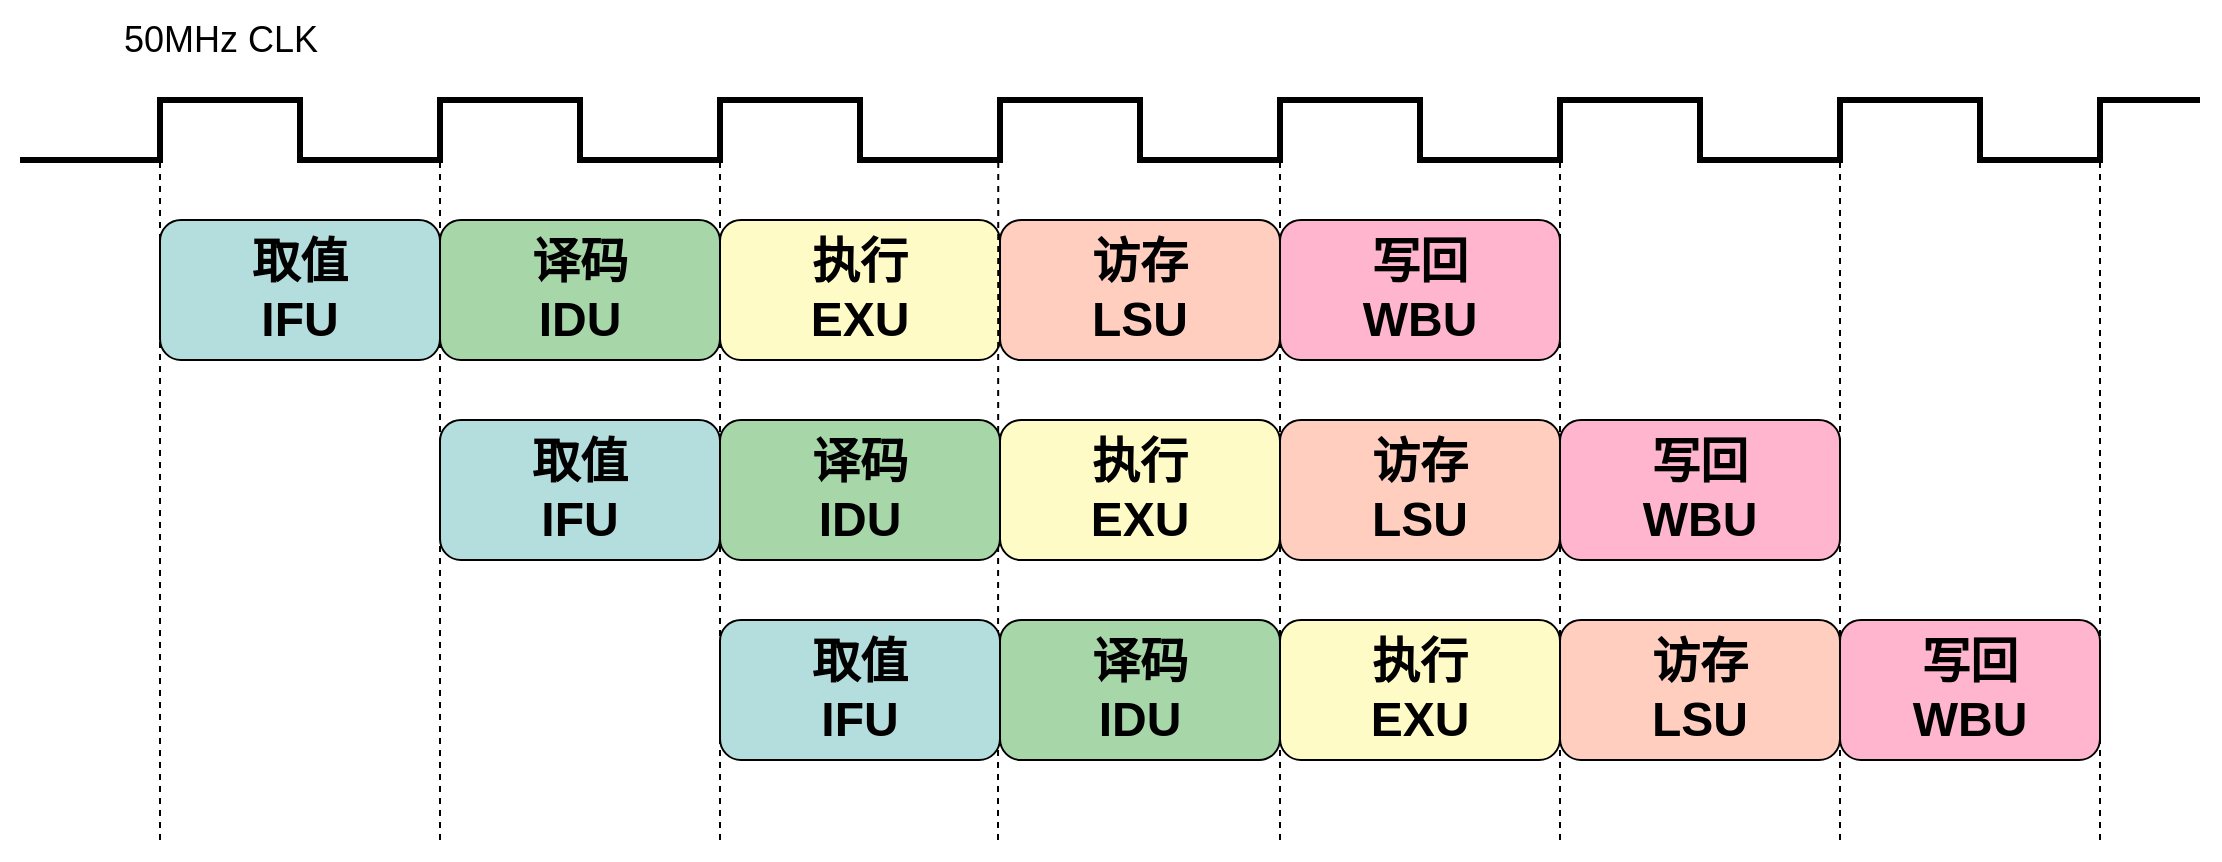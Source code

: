 <mxfile version="24.7.17">
  <diagram name="Page-1" id="LLR8_vKhNIfC2gltgwlN">
    <mxGraphModel dx="1750" dy="1275" grid="1" gridSize="10" guides="1" tooltips="1" connect="1" arrows="1" fold="1" page="1" pageScale="1" pageWidth="850" pageHeight="1100" math="0" shadow="0">
      <root>
        <mxCell id="0" />
        <mxCell id="1" parent="0" />
        <mxCell id="XsAAJI0qWLqSsGH0PPXS-18" value="" style="rounded=0;whiteSpace=wrap;html=1;strokeColor=none;fillColor=none;" parent="1" vertex="1">
          <mxGeometry x="280" y="270" width="1110" height="430" as="geometry" />
        </mxCell>
        <mxCell id="GPnyYZeinDMvyESiXHmM-77" value="&lt;font style=&quot;font-size: 24px;&quot;&gt;&lt;b&gt;取值&lt;/b&gt;&lt;/font&gt;&lt;div&gt;&lt;font style=&quot;font-size: 24px;&quot;&gt;&lt;b&gt;IFU&lt;/b&gt;&lt;/font&gt;&lt;/div&gt;" style="rounded=1;whiteSpace=wrap;html=1;fillColor=#B4DEDD;" parent="1" vertex="1">
          <mxGeometry x="360" y="380" width="140" height="70" as="geometry" />
        </mxCell>
        <mxCell id="GPnyYZeinDMvyESiXHmM-78" value="&lt;font style=&quot;font-size: 24px;&quot;&gt;&lt;b&gt;译码&lt;/b&gt;&lt;/font&gt;&lt;div&gt;&lt;font style=&quot;font-size: 24px;&quot;&gt;&lt;b&gt;IDU&lt;/b&gt;&lt;/font&gt;&lt;/div&gt;" style="rounded=1;whiteSpace=wrap;html=1;fillColor=#A7D6A8;" parent="1" vertex="1">
          <mxGeometry x="500" y="380" width="140" height="70" as="geometry" />
        </mxCell>
        <mxCell id="GPnyYZeinDMvyESiXHmM-79" value="&lt;font style=&quot;font-size: 24px;&quot;&gt;&lt;b style=&quot;&quot;&gt;执行&lt;/b&gt;&lt;/font&gt;&lt;div&gt;&lt;font style=&quot;font-size: 24px;&quot;&gt;&lt;b&gt;EXU&lt;/b&gt;&lt;/font&gt;&lt;/div&gt;" style="rounded=1;whiteSpace=wrap;html=1;fillColor=#FFFBC7;" parent="1" vertex="1">
          <mxGeometry x="640" y="380" width="140" height="70" as="geometry" />
        </mxCell>
        <mxCell id="GPnyYZeinDMvyESiXHmM-80" value="&lt;div&gt;&lt;font style=&quot;font-size: 24px;&quot;&gt;&lt;b&gt;访存&lt;/b&gt;&lt;/font&gt;&lt;/div&gt;&lt;div&gt;&lt;font style=&quot;font-size: 24px;&quot;&gt;&lt;b&gt;LSU&lt;/b&gt;&lt;/font&gt;&lt;/div&gt;" style="rounded=1;whiteSpace=wrap;html=1;fillColor=#FFCEBF;" parent="1" vertex="1">
          <mxGeometry x="780" y="380" width="140" height="70" as="geometry" />
        </mxCell>
        <mxCell id="GPnyYZeinDMvyESiXHmM-81" value="&lt;font style=&quot;font-size: 24px;&quot;&gt;&lt;b style=&quot;&quot;&gt;写回&lt;/b&gt;&lt;/font&gt;&lt;div&gt;&lt;font style=&quot;font-size: 24px;&quot;&gt;&lt;b&gt;WBU&lt;/b&gt;&lt;/font&gt;&lt;/div&gt;" style="rounded=1;whiteSpace=wrap;html=1;fillColor=#FFB5CE;" parent="1" vertex="1">
          <mxGeometry x="920" y="380" width="140" height="70" as="geometry" />
        </mxCell>
        <mxCell id="GPnyYZeinDMvyESiXHmM-102" value="" style="endArrow=none;html=1;rounded=0;strokeWidth=3;" parent="1" edge="1">
          <mxGeometry width="50" height="50" relative="1" as="geometry">
            <mxPoint x="290" y="350" as="sourcePoint" />
            <mxPoint x="1380" y="320" as="targetPoint" />
            <Array as="points">
              <mxPoint x="360" y="350" />
              <mxPoint x="360" y="320" />
              <mxPoint x="430" y="320" />
              <mxPoint x="430" y="350" />
              <mxPoint x="500" y="350" />
              <mxPoint x="500" y="320" />
              <mxPoint x="570" y="320" />
              <mxPoint x="570" y="350" />
              <mxPoint x="640" y="350" />
              <mxPoint x="640" y="320" />
              <mxPoint x="710" y="320" />
              <mxPoint x="710" y="350" />
              <mxPoint x="780" y="350" />
              <mxPoint x="780" y="320" />
              <mxPoint x="850" y="320" />
              <mxPoint x="850" y="350" />
              <mxPoint x="920" y="350" />
              <mxPoint x="920" y="320" />
              <mxPoint x="990" y="320" />
              <mxPoint x="990" y="350" />
              <mxPoint x="1060" y="350" />
              <mxPoint x="1060" y="320" />
              <mxPoint x="1130" y="320" />
              <mxPoint x="1130" y="350" />
              <mxPoint x="1200" y="350" />
              <mxPoint x="1200" y="320" />
              <mxPoint x="1270" y="320" />
              <mxPoint x="1270" y="350" />
              <mxPoint x="1330" y="350" />
              <mxPoint x="1330" y="320" />
            </Array>
          </mxGeometry>
        </mxCell>
        <mxCell id="GPnyYZeinDMvyESiXHmM-103" value="&lt;font style=&quot;font-size: 18px;&quot;&gt;50MHz CLK&lt;/font&gt;" style="text;html=1;align=center;verticalAlign=middle;resizable=0;points=[];autosize=1;strokeColor=none;fillColor=none;" parent="1" vertex="1">
          <mxGeometry x="330" y="270" width="120" height="40" as="geometry" />
        </mxCell>
        <mxCell id="GPnyYZeinDMvyESiXHmM-114" value="" style="endArrow=none;dashed=1;html=1;rounded=0;" parent="1" edge="1">
          <mxGeometry width="50" height="50" relative="1" as="geometry">
            <mxPoint x="500" y="690" as="sourcePoint" />
            <mxPoint x="500" y="350" as="targetPoint" />
          </mxGeometry>
        </mxCell>
        <mxCell id="GPnyYZeinDMvyESiXHmM-115" value="" style="endArrow=none;dashed=1;html=1;rounded=0;" parent="1" edge="1">
          <mxGeometry width="50" height="50" relative="1" as="geometry">
            <mxPoint x="360" y="690" as="sourcePoint" />
            <mxPoint x="360" y="350" as="targetPoint" />
          </mxGeometry>
        </mxCell>
        <mxCell id="GPnyYZeinDMvyESiXHmM-116" value="" style="endArrow=none;dashed=1;html=1;rounded=0;" parent="1" edge="1">
          <mxGeometry width="50" height="50" relative="1" as="geometry">
            <mxPoint x="640" y="690" as="sourcePoint" />
            <mxPoint x="640" y="350" as="targetPoint" />
          </mxGeometry>
        </mxCell>
        <mxCell id="GPnyYZeinDMvyESiXHmM-117" value="" style="endArrow=none;dashed=1;html=1;rounded=0;" parent="1" edge="1">
          <mxGeometry width="50" height="50" relative="1" as="geometry">
            <mxPoint x="779" y="690" as="sourcePoint" />
            <mxPoint x="779.13" y="350" as="targetPoint" />
          </mxGeometry>
        </mxCell>
        <mxCell id="GPnyYZeinDMvyESiXHmM-118" value="" style="endArrow=none;dashed=1;html=1;rounded=0;" parent="1" edge="1">
          <mxGeometry width="50" height="50" relative="1" as="geometry">
            <mxPoint x="920" y="690" as="sourcePoint" />
            <mxPoint x="920" y="350" as="targetPoint" />
          </mxGeometry>
        </mxCell>
        <mxCell id="GPnyYZeinDMvyESiXHmM-119" value="" style="endArrow=none;dashed=1;html=1;rounded=0;" parent="1" edge="1">
          <mxGeometry width="50" height="50" relative="1" as="geometry">
            <mxPoint x="1060" y="690" as="sourcePoint" />
            <mxPoint x="1060" y="350" as="targetPoint" />
          </mxGeometry>
        </mxCell>
        <mxCell id="GPnyYZeinDMvyESiXHmM-121" value="" style="endArrow=none;dashed=1;html=1;rounded=0;" parent="1" edge="1">
          <mxGeometry width="50" height="50" relative="1" as="geometry">
            <mxPoint x="1200" y="690" as="sourcePoint" />
            <mxPoint x="1200" y="350" as="targetPoint" />
          </mxGeometry>
        </mxCell>
        <mxCell id="XsAAJI0qWLqSsGH0PPXS-16" value="" style="endArrow=none;dashed=1;html=1;rounded=0;" parent="1" edge="1">
          <mxGeometry width="50" height="50" relative="1" as="geometry">
            <mxPoint x="1330" y="690" as="sourcePoint" />
            <mxPoint x="1330" y="350" as="targetPoint" />
          </mxGeometry>
        </mxCell>
        <mxCell id="XsAAJI0qWLqSsGH0PPXS-21" value="&lt;font style=&quot;font-size: 24px;&quot;&gt;&lt;b&gt;取值&lt;/b&gt;&lt;/font&gt;&lt;div&gt;&lt;font style=&quot;font-size: 24px;&quot;&gt;&lt;b&gt;IFU&lt;/b&gt;&lt;/font&gt;&lt;/div&gt;" style="rounded=1;whiteSpace=wrap;html=1;fillColor=#B4DEDD;" parent="1" vertex="1">
          <mxGeometry x="500" y="480" width="140" height="70" as="geometry" />
        </mxCell>
        <mxCell id="XsAAJI0qWLqSsGH0PPXS-22" value="&lt;font style=&quot;font-size: 24px;&quot;&gt;&lt;b&gt;译码&lt;/b&gt;&lt;/font&gt;&lt;div&gt;&lt;font style=&quot;font-size: 24px;&quot;&gt;&lt;b&gt;IDU&lt;/b&gt;&lt;/font&gt;&lt;/div&gt;" style="rounded=1;whiteSpace=wrap;html=1;fillColor=#A7D6A8;" parent="1" vertex="1">
          <mxGeometry x="640" y="480" width="140" height="70" as="geometry" />
        </mxCell>
        <mxCell id="XsAAJI0qWLqSsGH0PPXS-23" value="&lt;font style=&quot;font-size: 24px;&quot;&gt;&lt;b style=&quot;&quot;&gt;执行&lt;/b&gt;&lt;/font&gt;&lt;div&gt;&lt;font style=&quot;font-size: 24px;&quot;&gt;&lt;b&gt;EXU&lt;/b&gt;&lt;/font&gt;&lt;/div&gt;" style="rounded=1;whiteSpace=wrap;html=1;fillColor=#FFFBC7;" parent="1" vertex="1">
          <mxGeometry x="780" y="480" width="140" height="70" as="geometry" />
        </mxCell>
        <mxCell id="XsAAJI0qWLqSsGH0PPXS-24" value="&lt;div&gt;&lt;font style=&quot;font-size: 24px;&quot;&gt;&lt;b&gt;访存&lt;/b&gt;&lt;/font&gt;&lt;/div&gt;&lt;div&gt;&lt;font style=&quot;font-size: 24px;&quot;&gt;&lt;b&gt;LSU&lt;/b&gt;&lt;/font&gt;&lt;/div&gt;" style="rounded=1;whiteSpace=wrap;html=1;fillColor=#FFCEBF;" parent="1" vertex="1">
          <mxGeometry x="920" y="480" width="140" height="70" as="geometry" />
        </mxCell>
        <mxCell id="XsAAJI0qWLqSsGH0PPXS-25" value="&lt;font style=&quot;font-size: 24px;&quot;&gt;&lt;b style=&quot;&quot;&gt;写回&lt;/b&gt;&lt;/font&gt;&lt;div&gt;&lt;font style=&quot;font-size: 24px;&quot;&gt;&lt;b&gt;WBU&lt;/b&gt;&lt;/font&gt;&lt;/div&gt;" style="rounded=1;whiteSpace=wrap;html=1;fillColor=#FFB5CE;" parent="1" vertex="1">
          <mxGeometry x="1060" y="480" width="140" height="70" as="geometry" />
        </mxCell>
        <mxCell id="XsAAJI0qWLqSsGH0PPXS-27" value="&lt;font style=&quot;font-size: 24px;&quot;&gt;&lt;b&gt;取值&lt;/b&gt;&lt;/font&gt;&lt;div&gt;&lt;font style=&quot;font-size: 24px;&quot;&gt;&lt;b&gt;IFU&lt;/b&gt;&lt;/font&gt;&lt;/div&gt;" style="rounded=1;whiteSpace=wrap;html=1;fillColor=#B4DEDD;" parent="1" vertex="1">
          <mxGeometry x="640" y="580" width="140" height="70" as="geometry" />
        </mxCell>
        <mxCell id="XsAAJI0qWLqSsGH0PPXS-28" value="&lt;font style=&quot;font-size: 24px;&quot;&gt;&lt;b&gt;译码&lt;/b&gt;&lt;/font&gt;&lt;div&gt;&lt;font style=&quot;font-size: 24px;&quot;&gt;&lt;b&gt;IDU&lt;/b&gt;&lt;/font&gt;&lt;/div&gt;" style="rounded=1;whiteSpace=wrap;html=1;fillColor=#A7D6A8;" parent="1" vertex="1">
          <mxGeometry x="780" y="580" width="140" height="70" as="geometry" />
        </mxCell>
        <mxCell id="XsAAJI0qWLqSsGH0PPXS-29" value="&lt;font style=&quot;font-size: 24px;&quot;&gt;&lt;b style=&quot;&quot;&gt;执行&lt;/b&gt;&lt;/font&gt;&lt;div&gt;&lt;font style=&quot;font-size: 24px;&quot;&gt;&lt;b&gt;EXU&lt;/b&gt;&lt;/font&gt;&lt;/div&gt;" style="rounded=1;whiteSpace=wrap;html=1;fillColor=#FFFBC7;" parent="1" vertex="1">
          <mxGeometry x="920" y="580" width="140" height="70" as="geometry" />
        </mxCell>
        <mxCell id="XsAAJI0qWLqSsGH0PPXS-30" value="&lt;div&gt;&lt;font style=&quot;font-size: 24px;&quot;&gt;&lt;b&gt;访存&lt;/b&gt;&lt;/font&gt;&lt;/div&gt;&lt;div&gt;&lt;font style=&quot;font-size: 24px;&quot;&gt;&lt;b&gt;LSU&lt;/b&gt;&lt;/font&gt;&lt;/div&gt;" style="rounded=1;whiteSpace=wrap;html=1;fillColor=#FFCEBF;" parent="1" vertex="1">
          <mxGeometry x="1060" y="580" width="140" height="70" as="geometry" />
        </mxCell>
        <mxCell id="XsAAJI0qWLqSsGH0PPXS-31" value="&lt;font style=&quot;font-size: 24px;&quot;&gt;&lt;b style=&quot;&quot;&gt;写回&lt;/b&gt;&lt;/font&gt;&lt;div&gt;&lt;font style=&quot;font-size: 24px;&quot;&gt;&lt;b&gt;WBU&lt;/b&gt;&lt;/font&gt;&lt;/div&gt;" style="rounded=1;whiteSpace=wrap;html=1;fillColor=#FFB5CE;" parent="1" vertex="1">
          <mxGeometry x="1200" y="580" width="130" height="70" as="geometry" />
        </mxCell>
      </root>
    </mxGraphModel>
  </diagram>
</mxfile>
